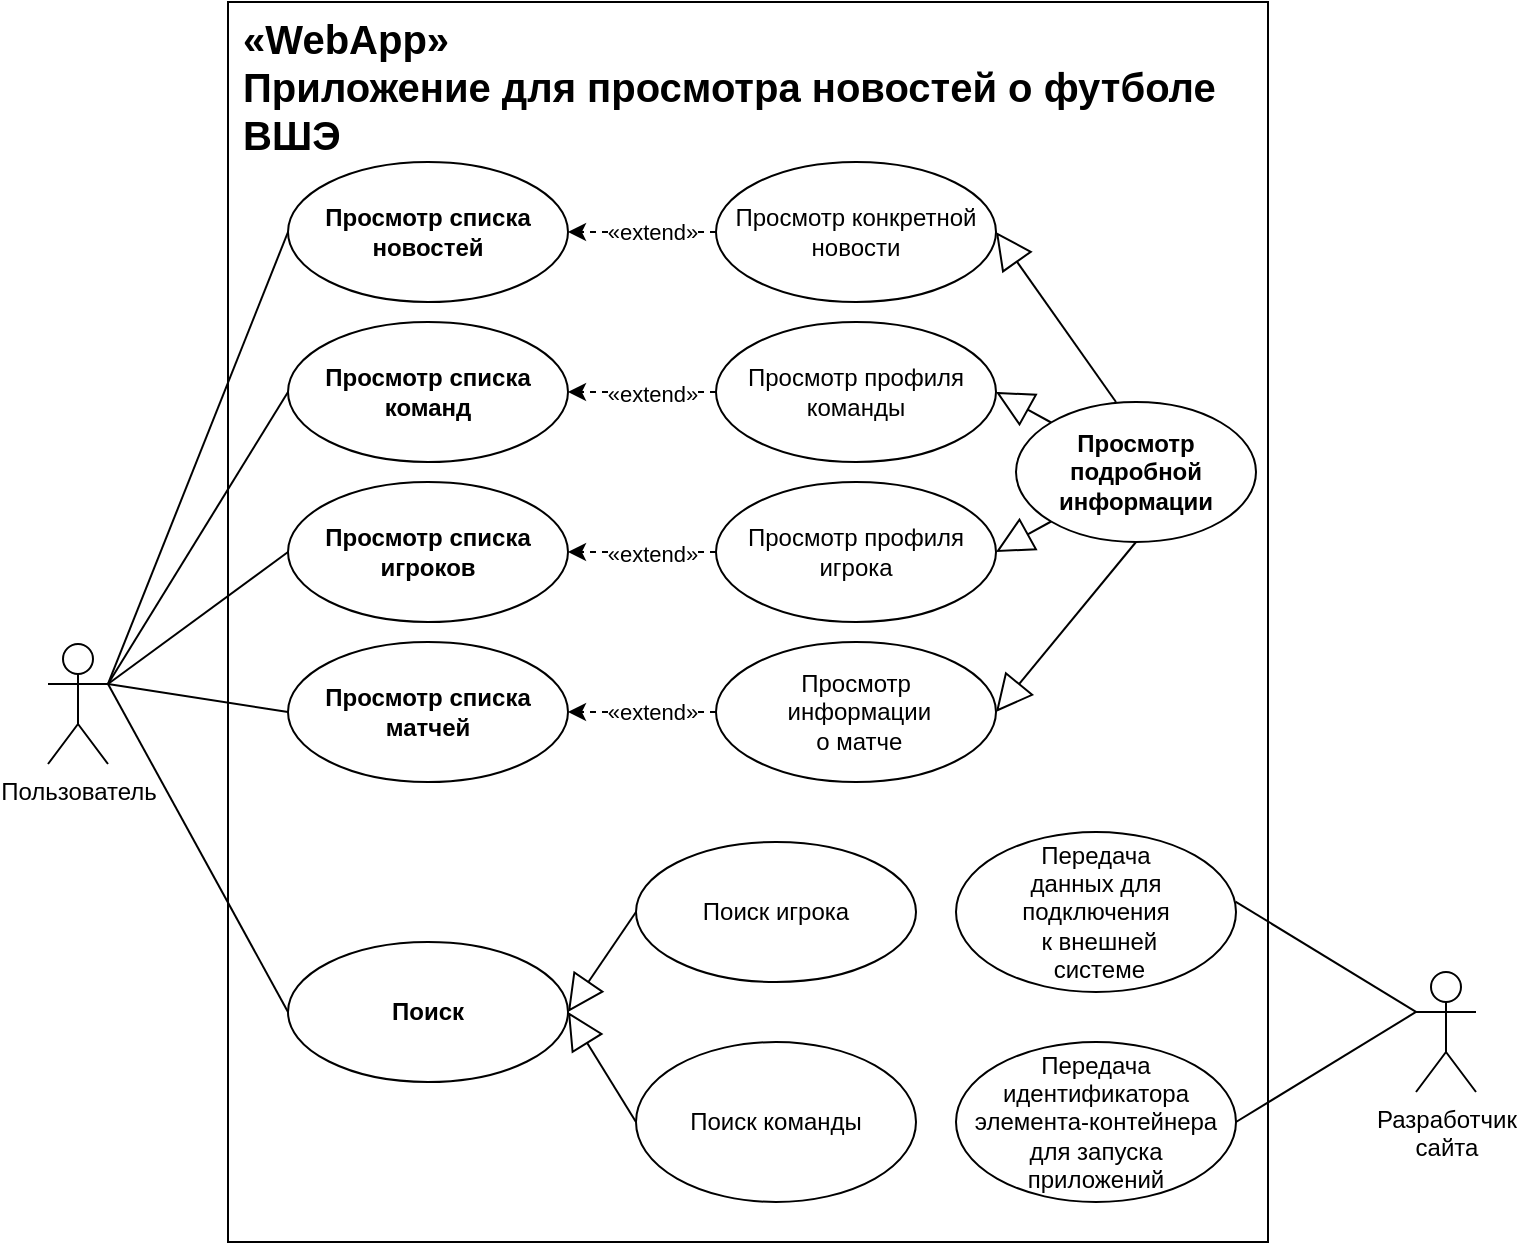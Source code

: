 <mxfile version="22.1.5" type="device">
  <diagram id="M_AETcQdwQwAWOD9jbfJ" name="Страница — 1">
    <mxGraphModel dx="875" dy="479" grid="1" gridSize="10" guides="1" tooltips="1" connect="1" arrows="1" fold="1" page="1" pageScale="1" pageWidth="827" pageHeight="1169" math="0" shadow="0">
      <root>
        <mxCell id="0" />
        <mxCell id="1" parent="0" />
        <mxCell id="FCP7pwKW39gZ4OMSLewV-25" value="&lt;div style=&quot;font-size: 20px;&quot;&gt;&lt;font style=&quot;font-size: 20px;&quot;&gt;&amp;nbsp;«WebApp»&lt;/font&gt;&lt;/div&gt;&lt;div style=&quot;font-size: 20px;&quot;&gt;&lt;font style=&quot;font-size: 20px;&quot;&gt;&amp;nbsp;Приложение для просмотра новостей о футболе&amp;nbsp; &amp;nbsp;ВШЭ&lt;font style=&quot;font-size: 20px;&quot;&gt;&lt;br&gt;&lt;/font&gt;&lt;/font&gt;&lt;/div&gt;" style="html=1;whiteSpace=wrap;align=left;verticalAlign=top;fontStyle=1" vertex="1" parent="1">
          <mxGeometry x="156" y="40" width="520" height="620" as="geometry" />
        </mxCell>
        <mxCell id="FCP7pwKW39gZ4OMSLewV-26" value="Пользователь" style="shape=umlActor;verticalLabelPosition=bottom;verticalAlign=top;html=1;outlineConnect=0;" vertex="1" parent="1">
          <mxGeometry x="66" y="361" width="30" height="60" as="geometry" />
        </mxCell>
        <mxCell id="FCP7pwKW39gZ4OMSLewV-27" value="Разработчик&lt;br&gt;сайта" style="shape=umlActor;verticalLabelPosition=bottom;verticalAlign=top;html=1;outlineConnect=0;" vertex="1" parent="1">
          <mxGeometry x="750" y="525" width="30" height="60" as="geometry" />
        </mxCell>
        <mxCell id="FCP7pwKW39gZ4OMSLewV-28" value="" style="endArrow=none;html=1;rounded=0;entryX=0;entryY=0.5;entryDx=0;entryDy=0;exitX=1;exitY=0.333;exitDx=0;exitDy=0;exitPerimeter=0;" edge="1" parent="1" source="FCP7pwKW39gZ4OMSLewV-26" target="FCP7pwKW39gZ4OMSLewV-32">
          <mxGeometry width="50" height="50" relative="1" as="geometry">
            <mxPoint x="-14" y="230" as="sourcePoint" />
            <mxPoint x="116" y="100" as="targetPoint" />
          </mxGeometry>
        </mxCell>
        <mxCell id="FCP7pwKW39gZ4OMSLewV-29" value="" style="endArrow=none;html=1;rounded=0;entryX=0;entryY=0.5;entryDx=0;entryDy=0;exitX=1;exitY=0.333;exitDx=0;exitDy=0;exitPerimeter=0;" edge="1" parent="1" source="FCP7pwKW39gZ4OMSLewV-26" target="FCP7pwKW39gZ4OMSLewV-33">
          <mxGeometry width="50" height="50" relative="1" as="geometry">
            <mxPoint x="46" y="280" as="sourcePoint" />
            <mxPoint x="176" y="220" as="targetPoint" />
          </mxGeometry>
        </mxCell>
        <mxCell id="FCP7pwKW39gZ4OMSLewV-31" value="" style="endArrow=none;html=1;rounded=0;entryX=0;entryY=0.5;entryDx=0;entryDy=0;exitX=1;exitY=0.333;exitDx=0;exitDy=0;exitPerimeter=0;" edge="1" parent="1" source="FCP7pwKW39gZ4OMSLewV-26" target="FCP7pwKW39gZ4OMSLewV-35">
          <mxGeometry width="50" height="50" relative="1" as="geometry">
            <mxPoint x="46" y="280" as="sourcePoint" />
            <mxPoint x="176" y="380" as="targetPoint" />
          </mxGeometry>
        </mxCell>
        <mxCell id="FCP7pwKW39gZ4OMSLewV-32" value="&lt;b&gt;Просмотр списка новостей&lt;br&gt;&lt;/b&gt;" style="ellipse;whiteSpace=wrap;html=1;" vertex="1" parent="1">
          <mxGeometry x="186" y="120" width="140" height="70" as="geometry" />
        </mxCell>
        <mxCell id="FCP7pwKW39gZ4OMSLewV-33" value="&lt;div&gt;&lt;b&gt;Просмотр списка игроков&lt;/b&gt;&lt;/div&gt;" style="ellipse;whiteSpace=wrap;html=1;" vertex="1" parent="1">
          <mxGeometry x="186" y="280" width="140" height="70" as="geometry" />
        </mxCell>
        <mxCell id="FCP7pwKW39gZ4OMSLewV-35" value="&lt;div&gt;Поиск&lt;/div&gt;" style="ellipse;whiteSpace=wrap;html=1;fontStyle=1" vertex="1" parent="1">
          <mxGeometry x="186" y="510" width="140" height="70" as="geometry" />
        </mxCell>
        <mxCell id="FCP7pwKW39gZ4OMSLewV-36" value="&lt;div&gt;Передача&lt;/div&gt;&lt;div&gt;идентификатора&lt;/div&gt;&lt;div&gt;элемента-&lt;span style=&quot;background-color: initial;&quot;&gt;контейнера&lt;/span&gt;&lt;/div&gt;&lt;div&gt;&lt;span style=&quot;background-color: initial;&quot;&gt;для запуска&lt;/span&gt;&lt;/div&gt;&lt;div&gt;&lt;span style=&quot;background-color: initial;&quot;&gt;приложений&lt;/span&gt;&lt;/div&gt;" style="ellipse;whiteSpace=wrap;html=1;" vertex="1" parent="1">
          <mxGeometry x="520" y="560" width="140" height="80" as="geometry" />
        </mxCell>
        <mxCell id="FCP7pwKW39gZ4OMSLewV-37" value="" style="endArrow=none;html=1;rounded=0;entryX=0;entryY=0.333;entryDx=0;entryDy=0;exitX=1;exitY=0.5;exitDx=0;exitDy=0;entryPerimeter=0;" edge="1" parent="1" source="FCP7pwKW39gZ4OMSLewV-36" target="FCP7pwKW39gZ4OMSLewV-27">
          <mxGeometry width="50" height="50" relative="1" as="geometry">
            <mxPoint x="711" y="225" as="sourcePoint" />
            <mxPoint x="851" y="170" as="targetPoint" />
          </mxGeometry>
        </mxCell>
        <mxCell id="FCP7pwKW39gZ4OMSLewV-42" value="&lt;b&gt;Просмотр списка команд&lt;br&gt;&lt;/b&gt;" style="ellipse;whiteSpace=wrap;html=1;" vertex="1" parent="1">
          <mxGeometry x="186" y="200" width="140" height="70" as="geometry" />
        </mxCell>
        <mxCell id="FCP7pwKW39gZ4OMSLewV-43" value="" style="endArrow=none;html=1;rounded=0;entryX=0;entryY=0.5;entryDx=0;entryDy=0;exitX=1;exitY=0.333;exitDx=0;exitDy=0;exitPerimeter=0;" edge="1" parent="1" source="FCP7pwKW39gZ4OMSLewV-26" target="FCP7pwKW39gZ4OMSLewV-42">
          <mxGeometry width="50" height="50" relative="1" as="geometry">
            <mxPoint x="46" y="370" as="sourcePoint" />
            <mxPoint x="136" y="165" as="targetPoint" />
          </mxGeometry>
        </mxCell>
        <mxCell id="FCP7pwKW39gZ4OMSLewV-44" value="&lt;div&gt;Поиск игрока&lt;/div&gt;" style="ellipse;whiteSpace=wrap;html=1;fontStyle=0" vertex="1" parent="1">
          <mxGeometry x="360" y="460" width="140" height="70" as="geometry" />
        </mxCell>
        <mxCell id="FCP7pwKW39gZ4OMSLewV-45" value="&lt;div&gt;Поиск команды&lt;/div&gt;" style="ellipse;whiteSpace=wrap;html=1;fontStyle=0" vertex="1" parent="1">
          <mxGeometry x="360" y="560" width="140" height="80" as="geometry" />
        </mxCell>
        <mxCell id="FCP7pwKW39gZ4OMSLewV-48" value="" style="endArrow=block;endSize=16;endFill=0;html=1;rounded=0;exitX=0;exitY=0.5;exitDx=0;exitDy=0;entryX=1;entryY=0.5;entryDx=0;entryDy=0;" edge="1" parent="1" source="FCP7pwKW39gZ4OMSLewV-45" target="FCP7pwKW39gZ4OMSLewV-35">
          <mxGeometry width="160" relative="1" as="geometry">
            <mxPoint x="376" y="570" as="sourcePoint" />
            <mxPoint x="536" y="570" as="targetPoint" />
          </mxGeometry>
        </mxCell>
        <mxCell id="FCP7pwKW39gZ4OMSLewV-49" value="" style="endArrow=block;endSize=16;endFill=0;html=1;rounded=0;exitX=0;exitY=0.5;exitDx=0;exitDy=0;entryX=1;entryY=0.5;entryDx=0;entryDy=0;" edge="1" parent="1" source="FCP7pwKW39gZ4OMSLewV-44" target="FCP7pwKW39gZ4OMSLewV-35">
          <mxGeometry width="160" relative="1" as="geometry">
            <mxPoint x="356" y="470" as="sourcePoint" />
            <mxPoint x="326" y="431" as="targetPoint" />
          </mxGeometry>
        </mxCell>
        <mxCell id="FCP7pwKW39gZ4OMSLewV-51" value="" style="edgeStyle=orthogonalEdgeStyle;rounded=0;orthogonalLoop=1;jettySize=auto;html=1;dashed=1;strokeWidth=1;" edge="1" parent="1" source="FCP7pwKW39gZ4OMSLewV-50" target="FCP7pwKW39gZ4OMSLewV-32">
          <mxGeometry relative="1" as="geometry" />
        </mxCell>
        <mxCell id="FCP7pwKW39gZ4OMSLewV-52" value="«extend»" style="edgeLabel;html=1;align=center;verticalAlign=middle;resizable=0;points=[];" vertex="1" connectable="0" parent="FCP7pwKW39gZ4OMSLewV-51">
          <mxGeometry x="0.352" y="1" relative="1" as="geometry">
            <mxPoint x="18" y="-1" as="offset" />
          </mxGeometry>
        </mxCell>
        <mxCell id="FCP7pwKW39gZ4OMSLewV-50" value="&lt;span style=&quot;font-weight: normal;&quot;&gt;Просмотр конкретной новости&lt;/span&gt;" style="ellipse;whiteSpace=wrap;html=1;fontStyle=1" vertex="1" parent="1">
          <mxGeometry x="400" y="120" width="140" height="70" as="geometry" />
        </mxCell>
        <mxCell id="FCP7pwKW39gZ4OMSLewV-53" value="" style="edgeStyle=orthogonalEdgeStyle;rounded=0;orthogonalLoop=1;jettySize=auto;html=1;dashed=1;strokeWidth=1;" edge="1" parent="1" source="FCP7pwKW39gZ4OMSLewV-55">
          <mxGeometry relative="1" as="geometry">
            <mxPoint x="326" y="235" as="targetPoint" />
          </mxGeometry>
        </mxCell>
        <mxCell id="FCP7pwKW39gZ4OMSLewV-54" value="«extend»" style="edgeLabel;html=1;align=center;verticalAlign=middle;resizable=0;points=[];" vertex="1" connectable="0" parent="FCP7pwKW39gZ4OMSLewV-53">
          <mxGeometry x="0.352" y="1" relative="1" as="geometry">
            <mxPoint x="18" y="-1" as="offset" />
          </mxGeometry>
        </mxCell>
        <mxCell id="FCP7pwKW39gZ4OMSLewV-55" value="&lt;span style=&quot;font-weight: normal;&quot;&gt;Просмотр профиля команды&lt;/span&gt;" style="ellipse;whiteSpace=wrap;html=1;fontStyle=1" vertex="1" parent="1">
          <mxGeometry x="400" y="200" width="140" height="70" as="geometry" />
        </mxCell>
        <mxCell id="FCP7pwKW39gZ4OMSLewV-57" value="" style="edgeStyle=orthogonalEdgeStyle;rounded=0;orthogonalLoop=1;jettySize=auto;html=1;dashed=1;strokeWidth=1;" edge="1" parent="1" source="FCP7pwKW39gZ4OMSLewV-59">
          <mxGeometry relative="1" as="geometry">
            <mxPoint x="326" y="315" as="targetPoint" />
          </mxGeometry>
        </mxCell>
        <mxCell id="FCP7pwKW39gZ4OMSLewV-58" value="«extend»" style="edgeLabel;html=1;align=center;verticalAlign=middle;resizable=0;points=[];" vertex="1" connectable="0" parent="FCP7pwKW39gZ4OMSLewV-57">
          <mxGeometry x="0.352" y="1" relative="1" as="geometry">
            <mxPoint x="18" y="-1" as="offset" />
          </mxGeometry>
        </mxCell>
        <mxCell id="FCP7pwKW39gZ4OMSLewV-59" value="&lt;span style=&quot;font-weight: normal;&quot;&gt;Просмотр профиля игрока&lt;/span&gt;" style="ellipse;whiteSpace=wrap;html=1;fontStyle=1" vertex="1" parent="1">
          <mxGeometry x="400" y="280" width="140" height="70" as="geometry" />
        </mxCell>
        <mxCell id="FCP7pwKW39gZ4OMSLewV-62" value="&lt;div&gt;&lt;b&gt;Просмотр списка матчей&lt;/b&gt;&lt;/div&gt;" style="ellipse;whiteSpace=wrap;html=1;" vertex="1" parent="1">
          <mxGeometry x="186" y="360" width="140" height="70" as="geometry" />
        </mxCell>
        <mxCell id="FCP7pwKW39gZ4OMSLewV-63" value="" style="edgeStyle=orthogonalEdgeStyle;rounded=0;orthogonalLoop=1;jettySize=auto;html=1;dashed=1;strokeWidth=1;entryX=1;entryY=0.5;entryDx=0;entryDy=0;" edge="1" parent="1" source="FCP7pwKW39gZ4OMSLewV-65" target="FCP7pwKW39gZ4OMSLewV-62">
          <mxGeometry relative="1" as="geometry">
            <mxPoint x="330" y="405" as="targetPoint" />
            <Array as="points" />
          </mxGeometry>
        </mxCell>
        <mxCell id="FCP7pwKW39gZ4OMSLewV-64" value="«extend»" style="edgeLabel;html=1;align=center;verticalAlign=middle;resizable=0;points=[];" vertex="1" connectable="0" parent="FCP7pwKW39gZ4OMSLewV-63">
          <mxGeometry x="0.352" y="1" relative="1" as="geometry">
            <mxPoint x="18" y="-1" as="offset" />
          </mxGeometry>
        </mxCell>
        <mxCell id="FCP7pwKW39gZ4OMSLewV-65" value="&lt;span style=&quot;font-weight: normal;&quot;&gt;Просмотр&lt;br&gt;&amp;nbsp;информации&lt;br&gt;&amp;nbsp;о матче&lt;/span&gt;" style="ellipse;whiteSpace=wrap;html=1;fontStyle=1" vertex="1" parent="1">
          <mxGeometry x="400" y="360" width="140" height="70" as="geometry" />
        </mxCell>
        <mxCell id="FCP7pwKW39gZ4OMSLewV-66" value="" style="endArrow=none;html=1;rounded=0;entryX=0;entryY=0.5;entryDx=0;entryDy=0;exitX=1;exitY=0.333;exitDx=0;exitDy=0;exitPerimeter=0;" edge="1" parent="1" source="FCP7pwKW39gZ4OMSLewV-26" target="FCP7pwKW39gZ4OMSLewV-62">
          <mxGeometry width="50" height="50" relative="1" as="geometry">
            <mxPoint x="106" y="310" as="sourcePoint" />
            <mxPoint x="196" y="325" as="targetPoint" />
          </mxGeometry>
        </mxCell>
        <mxCell id="FCP7pwKW39gZ4OMSLewV-81" value="&lt;div&gt;Передача&lt;/div&gt;&lt;div&gt;данных для подключения&lt;/div&gt;&lt;div&gt;&amp;nbsp;к внешней&lt;/div&gt;&lt;div&gt;&amp;nbsp;системе&lt;/div&gt;" style="ellipse;whiteSpace=wrap;html=1;" vertex="1" parent="1">
          <mxGeometry x="520" y="455" width="140" height="80" as="geometry" />
        </mxCell>
        <mxCell id="FCP7pwKW39gZ4OMSLewV-82" value="" style="endArrow=none;html=1;rounded=0;entryX=0;entryY=0.333;entryDx=0;entryDy=0;exitX=0.998;exitY=0.435;exitDx=0;exitDy=0;entryPerimeter=0;exitPerimeter=0;" edge="1" parent="1" source="FCP7pwKW39gZ4OMSLewV-81" target="FCP7pwKW39gZ4OMSLewV-27">
          <mxGeometry width="50" height="50" relative="1" as="geometry">
            <mxPoint x="676" y="680" as="sourcePoint" />
            <mxPoint x="747" y="380" as="targetPoint" />
          </mxGeometry>
        </mxCell>
        <mxCell id="FCP7pwKW39gZ4OMSLewV-83" value="&lt;span style=&quot;&quot;&gt;Просмотр подробной информации&lt;/span&gt;" style="ellipse;whiteSpace=wrap;html=1;fontStyle=1" vertex="1" parent="1">
          <mxGeometry x="550" y="240" width="120" height="70" as="geometry" />
        </mxCell>
        <mxCell id="FCP7pwKW39gZ4OMSLewV-84" value="" style="endArrow=block;endSize=16;endFill=0;html=1;rounded=0;entryX=1;entryY=0.5;entryDx=0;entryDy=0;" edge="1" parent="1" target="FCP7pwKW39gZ4OMSLewV-50">
          <mxGeometry width="160" relative="1" as="geometry">
            <mxPoint x="600" y="240" as="sourcePoint" />
            <mxPoint x="560" y="230" as="targetPoint" />
          </mxGeometry>
        </mxCell>
        <mxCell id="FCP7pwKW39gZ4OMSLewV-85" value="" style="endArrow=block;endSize=16;endFill=0;html=1;rounded=0;exitX=0;exitY=0;exitDx=0;exitDy=0;entryX=1;entryY=0.5;entryDx=0;entryDy=0;" edge="1" parent="1" source="FCP7pwKW39gZ4OMSLewV-83" target="FCP7pwKW39gZ4OMSLewV-55">
          <mxGeometry width="160" relative="1" as="geometry">
            <mxPoint x="540" y="285" as="sourcePoint" />
            <mxPoint x="550" y="165" as="targetPoint" />
          </mxGeometry>
        </mxCell>
        <mxCell id="FCP7pwKW39gZ4OMSLewV-86" value="" style="endArrow=block;endSize=16;endFill=0;html=1;rounded=0;exitX=0;exitY=1;exitDx=0;exitDy=0;entryX=1;entryY=0.5;entryDx=0;entryDy=0;" edge="1" parent="1" source="FCP7pwKW39gZ4OMSLewV-83" target="FCP7pwKW39gZ4OMSLewV-59">
          <mxGeometry width="160" relative="1" as="geometry">
            <mxPoint x="610" y="340" as="sourcePoint" />
            <mxPoint x="550" y="335" as="targetPoint" />
          </mxGeometry>
        </mxCell>
        <mxCell id="FCP7pwKW39gZ4OMSLewV-87" value="" style="endArrow=block;endSize=16;endFill=0;html=1;rounded=0;entryX=1;entryY=0.5;entryDx=0;entryDy=0;exitX=0.5;exitY=1;exitDx=0;exitDy=0;" edge="1" parent="1" source="FCP7pwKW39gZ4OMSLewV-83" target="FCP7pwKW39gZ4OMSLewV-65">
          <mxGeometry width="160" relative="1" as="geometry">
            <mxPoint x="620" y="395" as="sourcePoint" />
            <mxPoint x="560" y="310" as="targetPoint" />
          </mxGeometry>
        </mxCell>
      </root>
    </mxGraphModel>
  </diagram>
</mxfile>
